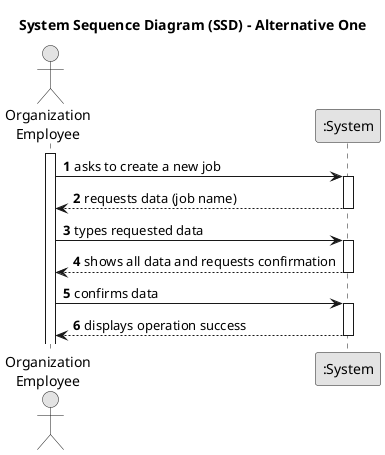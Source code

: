 @startuml
skinparam monochrome true
skinparam packageStyle rectangle
skinparam shadowing false

title System Sequence Diagram (SSD) - Alternative One

autonumber

actor "Organization\nEmployee" as Employee
participant ":System" as System

activate Employee

    Employee -> System : asks to create a new job
    activate System

        System --> Employee : requests data (job name)
    deactivate System

    Employee -> System : types requested data
    activate System

    System --> Employee : shows all data and requests confirmation
    deactivate System

    Employee -> System : confirms data
    activate System

        System --> Employee : displays operation success
    deactivate System

@enduml